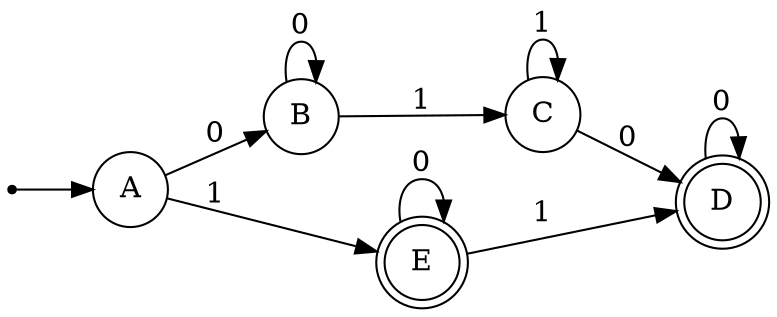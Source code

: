 digraph finite_state_machine {
 rankdir=LR;
 size="8,5"
   node [shape = point]; start;
node [shape = circle] A;
node [shape = circle] B;
node [shape = circle] C;
 node [shape = doublecircle, color=black, fontcolor=black]; D;
 node [shape = doublecircle, color=black, fontcolor=black]; E;
A -> B [label = "0"];
A -> E [label = "1"];
B -> B [label = "0"];
B -> C [label = "1"];
C -> D [label = "0"];
C -> C [label = "1"];
D -> D [label = "0"];
E -> E [label = "0"];
E -> D [label = "1"];
start -> A;}